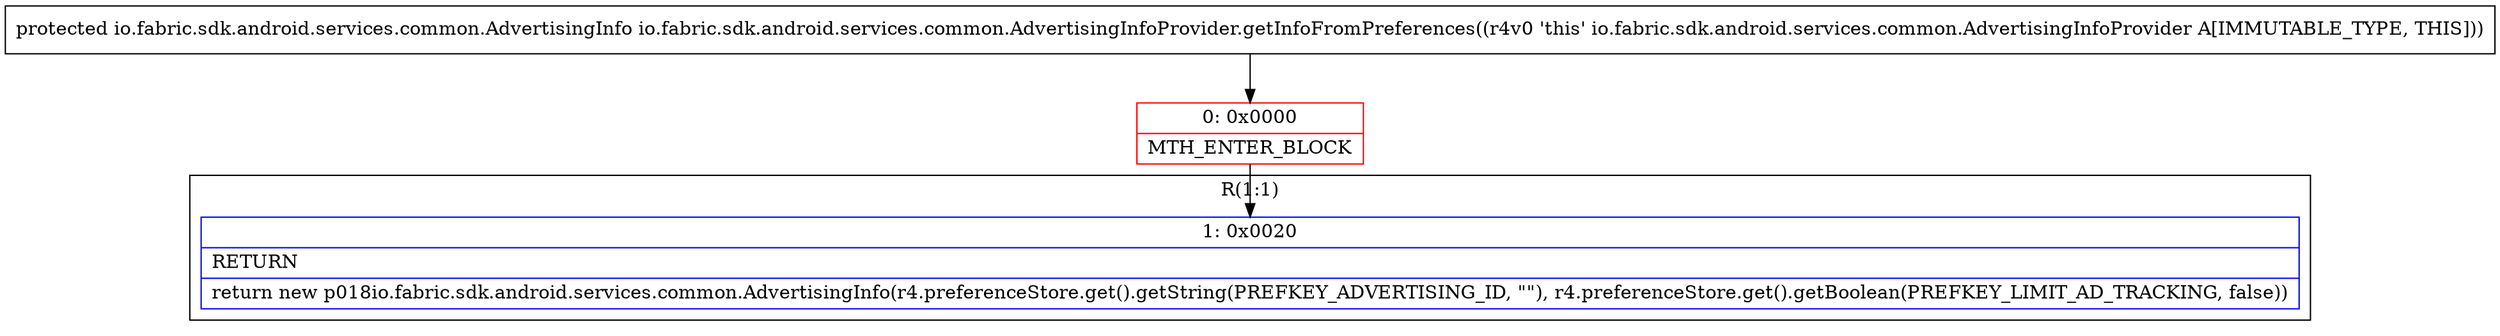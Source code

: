 digraph "CFG forio.fabric.sdk.android.services.common.AdvertisingInfoProvider.getInfoFromPreferences()Lio\/fabric\/sdk\/android\/services\/common\/AdvertisingInfo;" {
subgraph cluster_Region_1667366107 {
label = "R(1:1)";
node [shape=record,color=blue];
Node_1 [shape=record,label="{1\:\ 0x0020|RETURN\l|return new p018io.fabric.sdk.android.services.common.AdvertisingInfo(r4.preferenceStore.get().getString(PREFKEY_ADVERTISING_ID, \"\"), r4.preferenceStore.get().getBoolean(PREFKEY_LIMIT_AD_TRACKING, false))\l}"];
}
Node_0 [shape=record,color=red,label="{0\:\ 0x0000|MTH_ENTER_BLOCK\l}"];
MethodNode[shape=record,label="{protected io.fabric.sdk.android.services.common.AdvertisingInfo io.fabric.sdk.android.services.common.AdvertisingInfoProvider.getInfoFromPreferences((r4v0 'this' io.fabric.sdk.android.services.common.AdvertisingInfoProvider A[IMMUTABLE_TYPE, THIS])) }"];
MethodNode -> Node_0;
Node_0 -> Node_1;
}

